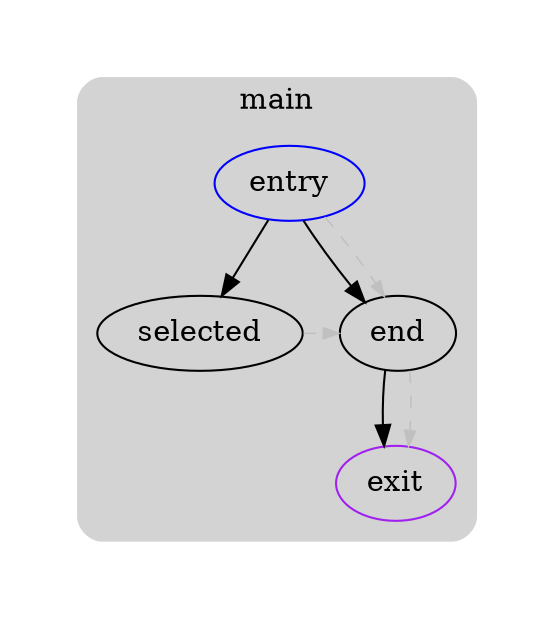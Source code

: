 digraph G {
  compound=true
  subgraph cluster_ {
    peripheries=0
    margin=10
    subgraph cluster_0_wrapper {
      peripheries=0
      margin=15
      subgraph cluster_0 {
        label="main"
        color=darkgray
        style=rounded
        bgcolor=lightgray
        margin=10
        cluster_0_0[label="entry",shape=oval,color=blue,rank=source]
        cluster_0_1[label="selected",shape=oval]
        cluster_0_2[label="end",shape=oval]
        cluster_0_exit[label=exit,color=purple,rank=sink]
        cluster_0_0 -> cluster_0_1 [color=black]
        cluster_0_0 -> cluster_0_2 [color=black]
        cluster_0_2 -> cluster_0_exit [color=black]
        cluster_0_0 -> cluster_0_2 [color=gray,style=dashed,constraint=false,penwidth=0.75,arrowsize=0.75]
        cluster_0_1 -> cluster_0_2 [color=gray,style=dashed,constraint=false,penwidth=0.75,arrowsize=0.75]
        cluster_0_2 -> cluster_0_exit [color=gray,style=dashed,constraint=false,penwidth=0.75,arrowsize=0.75]
      }
    }
  }
}
